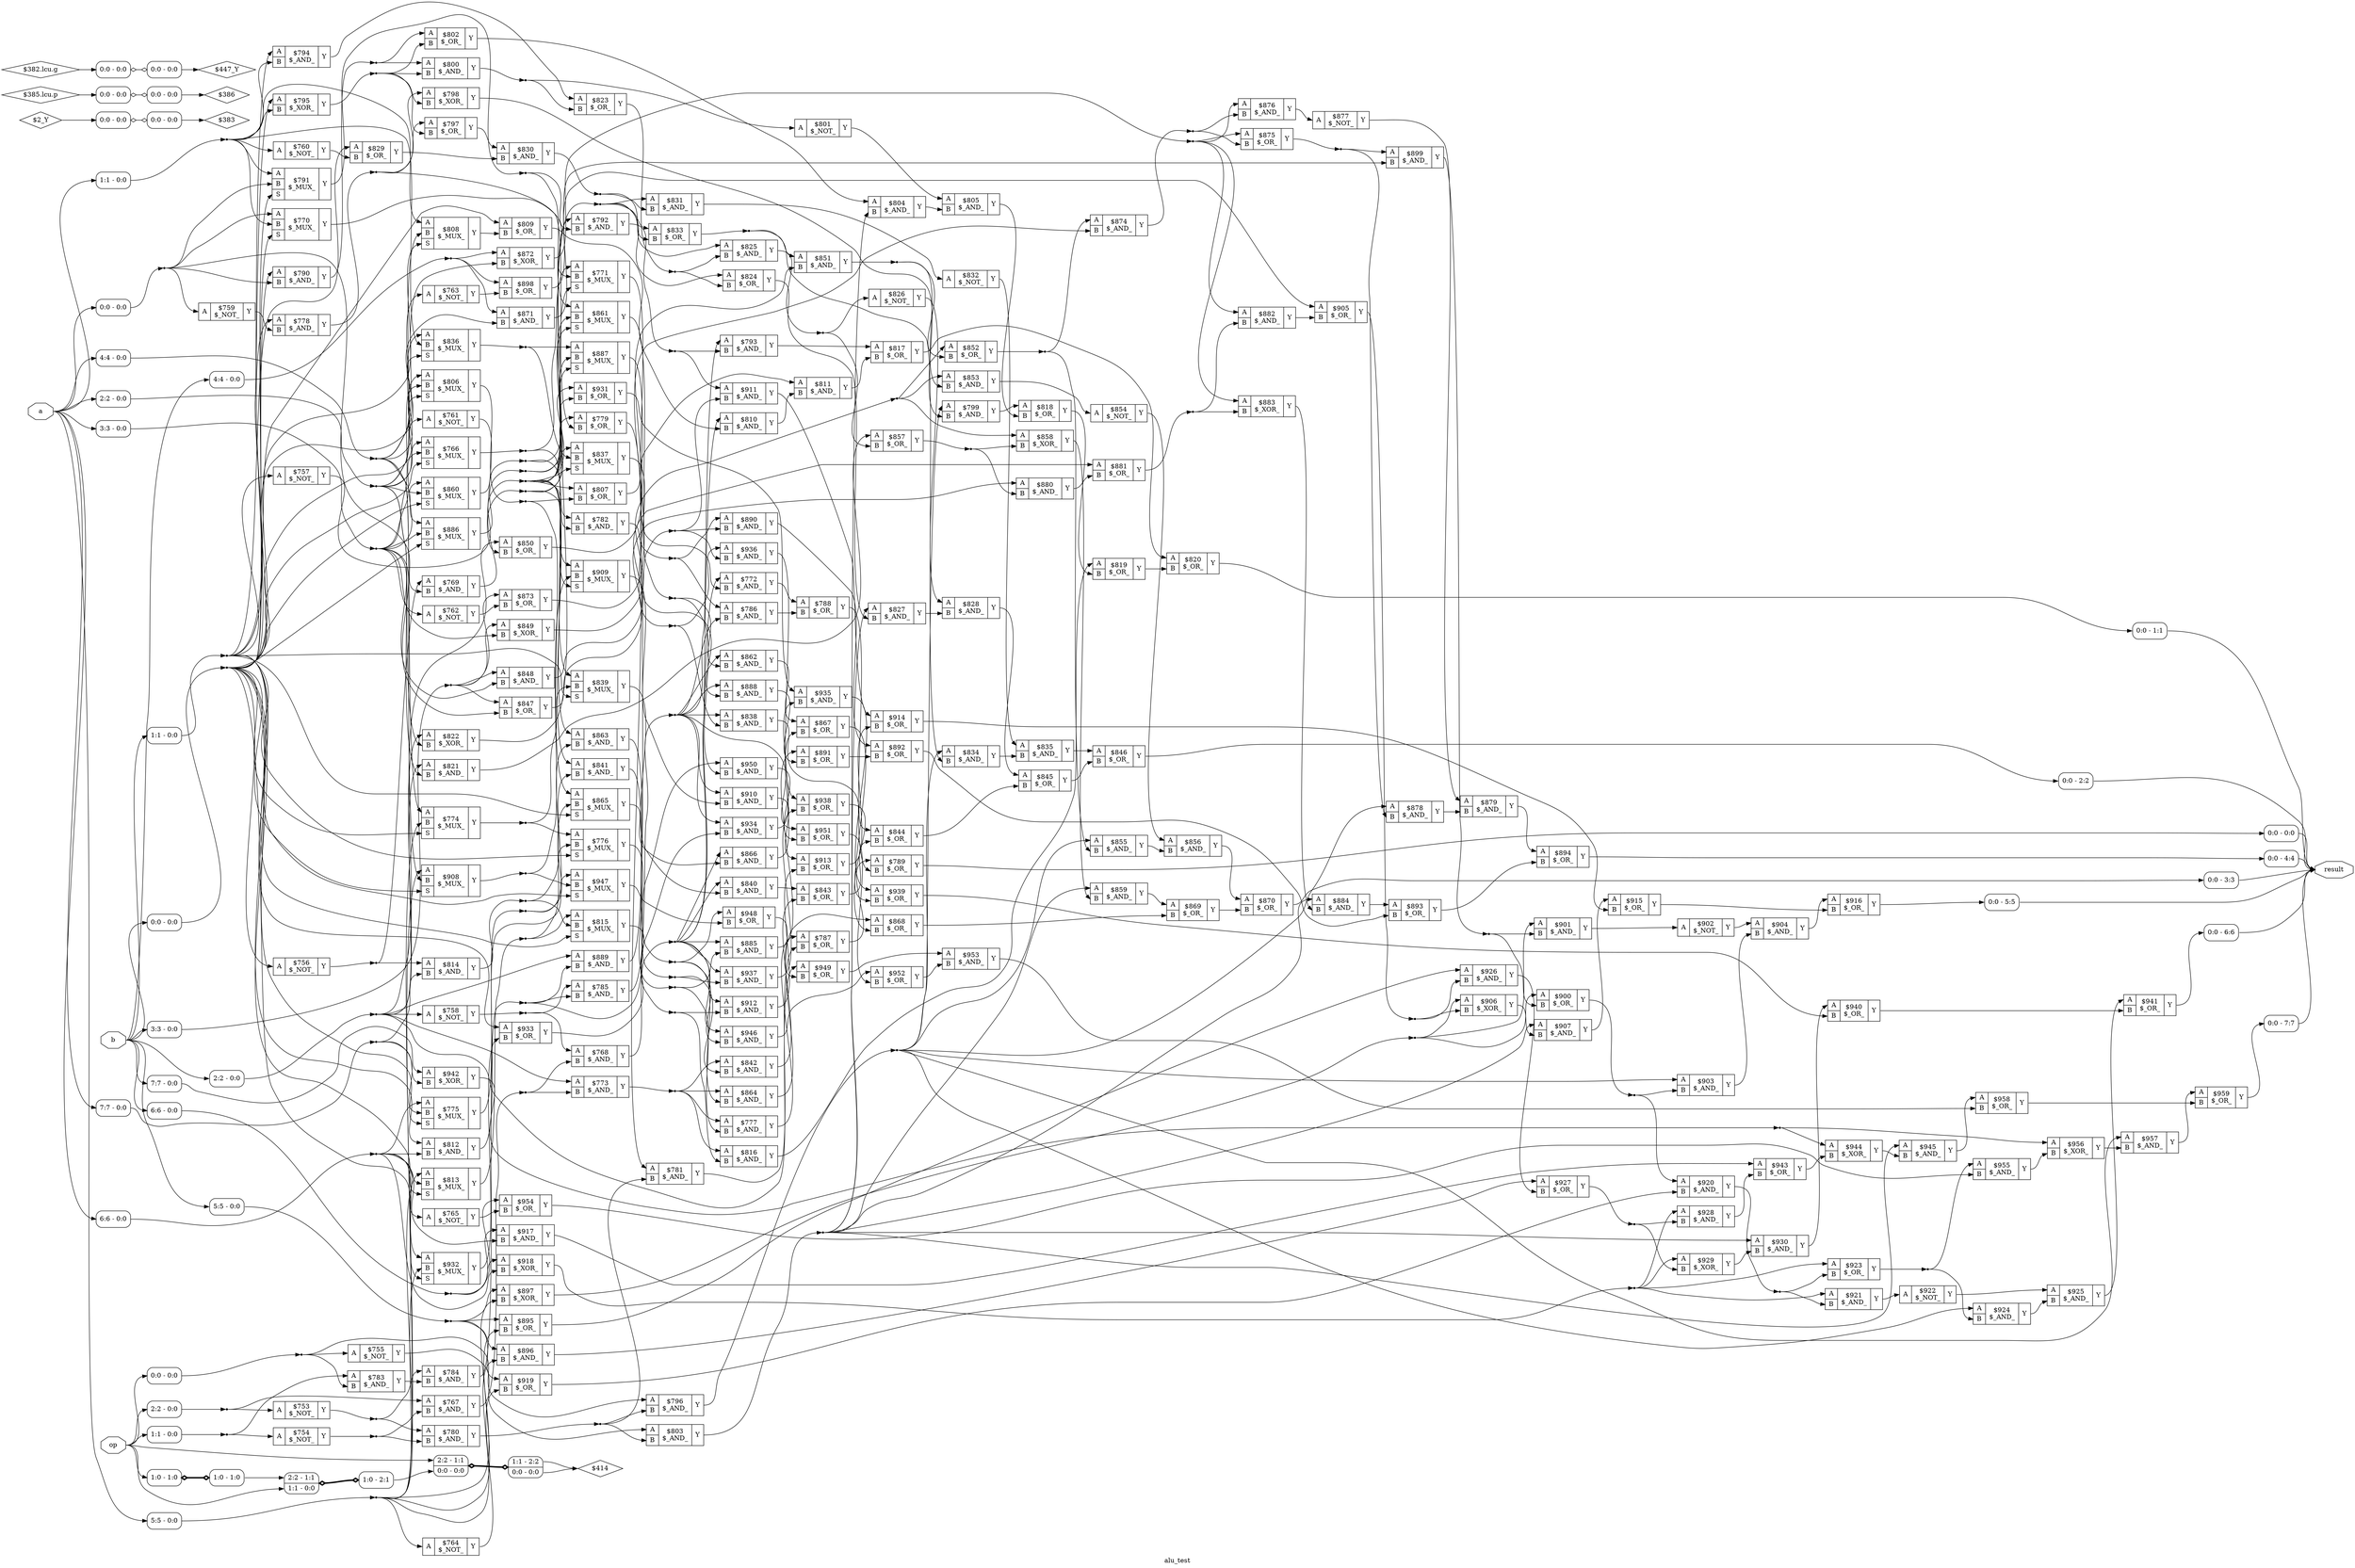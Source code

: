 digraph "alu_test" {
label="alu_test";
rankdir="LR";
remincross=true;
n304 [ shape=octagon, label="a", color="black", fontcolor="black" ];
n305 [ shape=octagon, label="b", color="black", fontcolor="black" ];
n306 [ shape=octagon, label="op", color="black", fontcolor="black" ];
n307 [ shape=octagon, label="result", color="black", fontcolor="black" ];
c310 [ shape=record, label="{{<p308> A}|$753\n$_NOT_|{<p309> Y}}" ];
c311 [ shape=record, label="{{<p308> A}|$754\n$_NOT_|{<p309> Y}}" ];
c312 [ shape=record, label="{{<p308> A}|$755\n$_NOT_|{<p309> Y}}" ];
c313 [ shape=record, label="{{<p308> A}|$756\n$_NOT_|{<p309> Y}}" ];
c314 [ shape=record, label="{{<p308> A}|$757\n$_NOT_|{<p309> Y}}" ];
c315 [ shape=record, label="{{<p308> A}|$758\n$_NOT_|{<p309> Y}}" ];
c316 [ shape=record, label="{{<p308> A}|$759\n$_NOT_|{<p309> Y}}" ];
c317 [ shape=record, label="{{<p308> A}|$760\n$_NOT_|{<p309> Y}}" ];
c318 [ shape=record, label="{{<p308> A}|$761\n$_NOT_|{<p309> Y}}" ];
c319 [ shape=record, label="{{<p308> A}|$762\n$_NOT_|{<p309> Y}}" ];
c320 [ shape=record, label="{{<p308> A}|$763\n$_NOT_|{<p309> Y}}" ];
c321 [ shape=record, label="{{<p308> A}|$764\n$_NOT_|{<p309> Y}}" ];
c322 [ shape=record, label="{{<p308> A}|$765\n$_NOT_|{<p309> Y}}" ];
c325 [ shape=record, label="{{<p308> A|<p323> B|<p324> S}|$766\n$_MUX_|{<p309> Y}}" ];
c326 [ shape=record, label="{{<p308> A|<p323> B}|$767\n$_AND_|{<p309> Y}}" ];
c327 [ shape=record, label="{{<p308> A|<p323> B}|$768\n$_AND_|{<p309> Y}}" ];
c328 [ shape=record, label="{{<p308> A|<p323> B}|$769\n$_AND_|{<p309> Y}}" ];
c329 [ shape=record, label="{{<p308> A|<p323> B|<p324> S}|$770\n$_MUX_|{<p309> Y}}" ];
c330 [ shape=record, label="{{<p308> A|<p323> B|<p324> S}|$771\n$_MUX_|{<p309> Y}}" ];
c331 [ shape=record, label="{{<p308> A|<p323> B}|$772\n$_AND_|{<p309> Y}}" ];
c332 [ shape=record, label="{{<p308> A|<p323> B}|$773\n$_AND_|{<p309> Y}}" ];
c333 [ shape=record, label="{{<p308> A|<p323> B|<p324> S}|$774\n$_MUX_|{<p309> Y}}" ];
c334 [ shape=record, label="{{<p308> A|<p323> B|<p324> S}|$775\n$_MUX_|{<p309> Y}}" ];
c335 [ shape=record, label="{{<p308> A|<p323> B|<p324> S}|$776\n$_MUX_|{<p309> Y}}" ];
c336 [ shape=record, label="{{<p308> A|<p323> B}|$777\n$_AND_|{<p309> Y}}" ];
c337 [ shape=record, label="{{<p308> A|<p323> B}|$778\n$_AND_|{<p309> Y}}" ];
c338 [ shape=record, label="{{<p308> A|<p323> B}|$779\n$_OR_|{<p309> Y}}" ];
c339 [ shape=record, label="{{<p308> A|<p323> B}|$780\n$_AND_|{<p309> Y}}" ];
c340 [ shape=record, label="{{<p308> A|<p323> B}|$781\n$_AND_|{<p309> Y}}" ];
c341 [ shape=record, label="{{<p308> A|<p323> B}|$782\n$_AND_|{<p309> Y}}" ];
c342 [ shape=record, label="{{<p308> A|<p323> B}|$783\n$_AND_|{<p309> Y}}" ];
c343 [ shape=record, label="{{<p308> A|<p323> B}|$784\n$_AND_|{<p309> Y}}" ];
c344 [ shape=record, label="{{<p308> A|<p323> B}|$785\n$_AND_|{<p309> Y}}" ];
c345 [ shape=record, label="{{<p308> A|<p323> B}|$786\n$_AND_|{<p309> Y}}" ];
c346 [ shape=record, label="{{<p308> A|<p323> B}|$787\n$_OR_|{<p309> Y}}" ];
c347 [ shape=record, label="{{<p308> A|<p323> B}|$788\n$_OR_|{<p309> Y}}" ];
c348 [ shape=record, label="{{<p308> A|<p323> B}|$789\n$_OR_|{<p309> Y}}" ];
c349 [ shape=record, label="{{<p308> A|<p323> B}|$790\n$_AND_|{<p309> Y}}" ];
c350 [ shape=record, label="{{<p308> A|<p323> B|<p324> S}|$791\n$_MUX_|{<p309> Y}}" ];
c351 [ shape=record, label="{{<p308> A|<p323> B}|$792\n$_AND_|{<p309> Y}}" ];
c352 [ shape=record, label="{{<p308> A|<p323> B}|$793\n$_AND_|{<p309> Y}}" ];
c353 [ shape=record, label="{{<p308> A|<p323> B}|$794\n$_AND_|{<p309> Y}}" ];
c354 [ shape=record, label="{{<p308> A|<p323> B}|$795\n$_XOR_|{<p309> Y}}" ];
c355 [ shape=record, label="{{<p308> A|<p323> B}|$796\n$_AND_|{<p309> Y}}" ];
c356 [ shape=record, label="{{<p308> A|<p323> B}|$797\n$_OR_|{<p309> Y}}" ];
c357 [ shape=record, label="{{<p308> A|<p323> B}|$798\n$_XOR_|{<p309> Y}}" ];
c358 [ shape=record, label="{{<p308> A|<p323> B}|$799\n$_AND_|{<p309> Y}}" ];
c359 [ shape=record, label="{{<p308> A|<p323> B}|$800\n$_AND_|{<p309> Y}}" ];
c360 [ shape=record, label="{{<p308> A}|$801\n$_NOT_|{<p309> Y}}" ];
c361 [ shape=record, label="{{<p308> A|<p323> B}|$802\n$_OR_|{<p309> Y}}" ];
c362 [ shape=record, label="{{<p308> A|<p323> B}|$803\n$_AND_|{<p309> Y}}" ];
c363 [ shape=record, label="{{<p308> A|<p323> B}|$804\n$_AND_|{<p309> Y}}" ];
c364 [ shape=record, label="{{<p308> A|<p323> B}|$805\n$_AND_|{<p309> Y}}" ];
c365 [ shape=record, label="{{<p308> A|<p323> B|<p324> S}|$806\n$_MUX_|{<p309> Y}}" ];
c366 [ shape=record, label="{{<p308> A|<p323> B}|$807\n$_OR_|{<p309> Y}}" ];
c367 [ shape=record, label="{{<p308> A|<p323> B|<p324> S}|$808\n$_MUX_|{<p309> Y}}" ];
c368 [ shape=record, label="{{<p308> A|<p323> B}|$809\n$_OR_|{<p309> Y}}" ];
c369 [ shape=record, label="{{<p308> A|<p323> B}|$810\n$_AND_|{<p309> Y}}" ];
c370 [ shape=record, label="{{<p308> A|<p323> B}|$811\n$_AND_|{<p309> Y}}" ];
c371 [ shape=record, label="{{<p308> A|<p323> B}|$812\n$_AND_|{<p309> Y}}" ];
c372 [ shape=record, label="{{<p308> A|<p323> B|<p324> S}|$813\n$_MUX_|{<p309> Y}}" ];
c373 [ shape=record, label="{{<p308> A|<p323> B}|$814\n$_AND_|{<p309> Y}}" ];
c374 [ shape=record, label="{{<p308> A|<p323> B|<p324> S}|$815\n$_MUX_|{<p309> Y}}" ];
c375 [ shape=record, label="{{<p308> A|<p323> B}|$816\n$_AND_|{<p309> Y}}" ];
c376 [ shape=record, label="{{<p308> A|<p323> B}|$817\n$_OR_|{<p309> Y}}" ];
c377 [ shape=record, label="{{<p308> A|<p323> B}|$818\n$_OR_|{<p309> Y}}" ];
c378 [ shape=record, label="{{<p308> A|<p323> B}|$819\n$_OR_|{<p309> Y}}" ];
c379 [ shape=record, label="{{<p308> A|<p323> B}|$820\n$_OR_|{<p309> Y}}" ];
c380 [ shape=record, label="{{<p308> A|<p323> B}|$821\n$_AND_|{<p309> Y}}" ];
c381 [ shape=record, label="{{<p308> A|<p323> B}|$822\n$_XOR_|{<p309> Y}}" ];
c382 [ shape=record, label="{{<p308> A|<p323> B}|$823\n$_OR_|{<p309> Y}}" ];
c383 [ shape=record, label="{{<p308> A|<p323> B}|$824\n$_OR_|{<p309> Y}}" ];
c384 [ shape=record, label="{{<p308> A|<p323> B}|$825\n$_AND_|{<p309> Y}}" ];
c385 [ shape=record, label="{{<p308> A}|$826\n$_NOT_|{<p309> Y}}" ];
c386 [ shape=record, label="{{<p308> A|<p323> B}|$827\n$_AND_|{<p309> Y}}" ];
c387 [ shape=record, label="{{<p308> A|<p323> B}|$828\n$_AND_|{<p309> Y}}" ];
c388 [ shape=record, label="{{<p308> A|<p323> B}|$829\n$_OR_|{<p309> Y}}" ];
c389 [ shape=record, label="{{<p308> A|<p323> B}|$830\n$_AND_|{<p309> Y}}" ];
c390 [ shape=record, label="{{<p308> A|<p323> B}|$831\n$_AND_|{<p309> Y}}" ];
c391 [ shape=record, label="{{<p308> A}|$832\n$_NOT_|{<p309> Y}}" ];
c392 [ shape=record, label="{{<p308> A|<p323> B}|$833\n$_OR_|{<p309> Y}}" ];
c393 [ shape=record, label="{{<p308> A|<p323> B}|$834\n$_AND_|{<p309> Y}}" ];
c394 [ shape=record, label="{{<p308> A|<p323> B}|$835\n$_AND_|{<p309> Y}}" ];
c395 [ shape=record, label="{{<p308> A|<p323> B|<p324> S}|$836\n$_MUX_|{<p309> Y}}" ];
c396 [ shape=record, label="{{<p308> A|<p323> B|<p324> S}|$837\n$_MUX_|{<p309> Y}}" ];
c397 [ shape=record, label="{{<p308> A|<p323> B}|$838\n$_AND_|{<p309> Y}}" ];
c398 [ shape=record, label="{{<p308> A|<p323> B|<p324> S}|$839\n$_MUX_|{<p309> Y}}" ];
c399 [ shape=record, label="{{<p308> A|<p323> B}|$840\n$_AND_|{<p309> Y}}" ];
c400 [ shape=record, label="{{<p308> A|<p323> B}|$841\n$_AND_|{<p309> Y}}" ];
c401 [ shape=record, label="{{<p308> A|<p323> B}|$842\n$_AND_|{<p309> Y}}" ];
c402 [ shape=record, label="{{<p308> A|<p323> B}|$843\n$_OR_|{<p309> Y}}" ];
c403 [ shape=record, label="{{<p308> A|<p323> B}|$844\n$_OR_|{<p309> Y}}" ];
c404 [ shape=record, label="{{<p308> A|<p323> B}|$845\n$_OR_|{<p309> Y}}" ];
c405 [ shape=record, label="{{<p308> A|<p323> B}|$846\n$_OR_|{<p309> Y}}" ];
c406 [ shape=record, label="{{<p308> A|<p323> B}|$847\n$_OR_|{<p309> Y}}" ];
c407 [ shape=record, label="{{<p308> A|<p323> B}|$848\n$_AND_|{<p309> Y}}" ];
c408 [ shape=record, label="{{<p308> A|<p323> B}|$849\n$_XOR_|{<p309> Y}}" ];
c409 [ shape=record, label="{{<p308> A|<p323> B}|$850\n$_OR_|{<p309> Y}}" ];
c410 [ shape=record, label="{{<p308> A|<p323> B}|$851\n$_AND_|{<p309> Y}}" ];
c411 [ shape=record, label="{{<p308> A|<p323> B}|$852\n$_OR_|{<p309> Y}}" ];
c412 [ shape=record, label="{{<p308> A|<p323> B}|$853\n$_AND_|{<p309> Y}}" ];
c413 [ shape=record, label="{{<p308> A}|$854\n$_NOT_|{<p309> Y}}" ];
c414 [ shape=record, label="{{<p308> A|<p323> B}|$855\n$_AND_|{<p309> Y}}" ];
c415 [ shape=record, label="{{<p308> A|<p323> B}|$856\n$_AND_|{<p309> Y}}" ];
c416 [ shape=record, label="{{<p308> A|<p323> B}|$857\n$_OR_|{<p309> Y}}" ];
c417 [ shape=record, label="{{<p308> A|<p323> B}|$858\n$_XOR_|{<p309> Y}}" ];
c418 [ shape=record, label="{{<p308> A|<p323> B}|$859\n$_AND_|{<p309> Y}}" ];
c419 [ shape=record, label="{{<p308> A|<p323> B|<p324> S}|$860\n$_MUX_|{<p309> Y}}" ];
c420 [ shape=record, label="{{<p308> A|<p323> B|<p324> S}|$861\n$_MUX_|{<p309> Y}}" ];
c421 [ shape=record, label="{{<p308> A|<p323> B}|$862\n$_AND_|{<p309> Y}}" ];
c422 [ shape=record, label="{{<p308> A|<p323> B}|$863\n$_AND_|{<p309> Y}}" ];
c423 [ shape=record, label="{{<p308> A|<p323> B}|$864\n$_AND_|{<p309> Y}}" ];
c424 [ shape=record, label="{{<p308> A|<p323> B|<p324> S}|$865\n$_MUX_|{<p309> Y}}" ];
c425 [ shape=record, label="{{<p308> A|<p323> B}|$866\n$_AND_|{<p309> Y}}" ];
c426 [ shape=record, label="{{<p308> A|<p323> B}|$867\n$_OR_|{<p309> Y}}" ];
c427 [ shape=record, label="{{<p308> A|<p323> B}|$868\n$_OR_|{<p309> Y}}" ];
c428 [ shape=record, label="{{<p308> A|<p323> B}|$869\n$_OR_|{<p309> Y}}" ];
c429 [ shape=record, label="{{<p308> A|<p323> B}|$870\n$_OR_|{<p309> Y}}" ];
c430 [ shape=record, label="{{<p308> A|<p323> B}|$871\n$_AND_|{<p309> Y}}" ];
c431 [ shape=record, label="{{<p308> A|<p323> B}|$872\n$_XOR_|{<p309> Y}}" ];
c432 [ shape=record, label="{{<p308> A|<p323> B}|$873\n$_OR_|{<p309> Y}}" ];
c433 [ shape=record, label="{{<p308> A|<p323> B}|$874\n$_AND_|{<p309> Y}}" ];
c434 [ shape=record, label="{{<p308> A|<p323> B}|$875\n$_OR_|{<p309> Y}}" ];
c435 [ shape=record, label="{{<p308> A|<p323> B}|$876\n$_AND_|{<p309> Y}}" ];
c436 [ shape=record, label="{{<p308> A}|$877\n$_NOT_|{<p309> Y}}" ];
c437 [ shape=record, label="{{<p308> A|<p323> B}|$878\n$_AND_|{<p309> Y}}" ];
c438 [ shape=record, label="{{<p308> A|<p323> B}|$879\n$_AND_|{<p309> Y}}" ];
c439 [ shape=record, label="{{<p308> A|<p323> B}|$880\n$_AND_|{<p309> Y}}" ];
c440 [ shape=record, label="{{<p308> A|<p323> B}|$881\n$_OR_|{<p309> Y}}" ];
c441 [ shape=record, label="{{<p308> A|<p323> B}|$882\n$_AND_|{<p309> Y}}" ];
c442 [ shape=record, label="{{<p308> A|<p323> B}|$883\n$_XOR_|{<p309> Y}}" ];
c443 [ shape=record, label="{{<p308> A|<p323> B}|$884\n$_AND_|{<p309> Y}}" ];
c444 [ shape=record, label="{{<p308> A|<p323> B}|$885\n$_AND_|{<p309> Y}}" ];
c445 [ shape=record, label="{{<p308> A|<p323> B|<p324> S}|$886\n$_MUX_|{<p309> Y}}" ];
c446 [ shape=record, label="{{<p308> A|<p323> B|<p324> S}|$887\n$_MUX_|{<p309> Y}}" ];
c447 [ shape=record, label="{{<p308> A|<p323> B}|$888\n$_AND_|{<p309> Y}}" ];
c448 [ shape=record, label="{{<p308> A|<p323> B}|$889\n$_AND_|{<p309> Y}}" ];
c449 [ shape=record, label="{{<p308> A|<p323> B}|$890\n$_AND_|{<p309> Y}}" ];
c450 [ shape=record, label="{{<p308> A|<p323> B}|$891\n$_OR_|{<p309> Y}}" ];
c451 [ shape=record, label="{{<p308> A|<p323> B}|$892\n$_OR_|{<p309> Y}}" ];
c452 [ shape=record, label="{{<p308> A|<p323> B}|$893\n$_OR_|{<p309> Y}}" ];
c453 [ shape=record, label="{{<p308> A|<p323> B}|$894\n$_OR_|{<p309> Y}}" ];
c454 [ shape=record, label="{{<p308> A|<p323> B}|$895\n$_OR_|{<p309> Y}}" ];
c455 [ shape=record, label="{{<p308> A|<p323> B}|$896\n$_AND_|{<p309> Y}}" ];
c456 [ shape=record, label="{{<p308> A|<p323> B}|$897\n$_XOR_|{<p309> Y}}" ];
c457 [ shape=record, label="{{<p308> A|<p323> B}|$898\n$_OR_|{<p309> Y}}" ];
c458 [ shape=record, label="{{<p308> A|<p323> B}|$899\n$_AND_|{<p309> Y}}" ];
c459 [ shape=record, label="{{<p308> A|<p323> B}|$900\n$_OR_|{<p309> Y}}" ];
c460 [ shape=record, label="{{<p308> A|<p323> B}|$901\n$_AND_|{<p309> Y}}" ];
c461 [ shape=record, label="{{<p308> A}|$902\n$_NOT_|{<p309> Y}}" ];
c462 [ shape=record, label="{{<p308> A|<p323> B}|$903\n$_AND_|{<p309> Y}}" ];
c463 [ shape=record, label="{{<p308> A|<p323> B}|$904\n$_AND_|{<p309> Y}}" ];
c464 [ shape=record, label="{{<p308> A|<p323> B}|$905\n$_OR_|{<p309> Y}}" ];
c465 [ shape=record, label="{{<p308> A|<p323> B}|$906\n$_XOR_|{<p309> Y}}" ];
c466 [ shape=record, label="{{<p308> A|<p323> B}|$907\n$_AND_|{<p309> Y}}" ];
c467 [ shape=record, label="{{<p308> A|<p323> B|<p324> S}|$908\n$_MUX_|{<p309> Y}}" ];
c468 [ shape=record, label="{{<p308> A|<p323> B|<p324> S}|$909\n$_MUX_|{<p309> Y}}" ];
c469 [ shape=record, label="{{<p308> A|<p323> B}|$910\n$_AND_|{<p309> Y}}" ];
c470 [ shape=record, label="{{<p308> A|<p323> B}|$911\n$_AND_|{<p309> Y}}" ];
c471 [ shape=record, label="{{<p308> A|<p323> B}|$912\n$_AND_|{<p309> Y}}" ];
c472 [ shape=record, label="{{<p308> A|<p323> B}|$913\n$_OR_|{<p309> Y}}" ];
c473 [ shape=record, label="{{<p308> A|<p323> B}|$914\n$_OR_|{<p309> Y}}" ];
c474 [ shape=record, label="{{<p308> A|<p323> B}|$915\n$_OR_|{<p309> Y}}" ];
c475 [ shape=record, label="{{<p308> A|<p323> B}|$916\n$_OR_|{<p309> Y}}" ];
c476 [ shape=record, label="{{<p308> A|<p323> B}|$917\n$_AND_|{<p309> Y}}" ];
c477 [ shape=record, label="{{<p308> A|<p323> B}|$918\n$_XOR_|{<p309> Y}}" ];
c478 [ shape=record, label="{{<p308> A|<p323> B}|$919\n$_OR_|{<p309> Y}}" ];
c479 [ shape=record, label="{{<p308> A|<p323> B}|$920\n$_AND_|{<p309> Y}}" ];
c480 [ shape=record, label="{{<p308> A|<p323> B}|$921\n$_AND_|{<p309> Y}}" ];
c481 [ shape=record, label="{{<p308> A}|$922\n$_NOT_|{<p309> Y}}" ];
c482 [ shape=record, label="{{<p308> A|<p323> B}|$923\n$_OR_|{<p309> Y}}" ];
c483 [ shape=record, label="{{<p308> A|<p323> B}|$924\n$_AND_|{<p309> Y}}" ];
c484 [ shape=record, label="{{<p308> A|<p323> B}|$925\n$_AND_|{<p309> Y}}" ];
c485 [ shape=record, label="{{<p308> A|<p323> B}|$926\n$_AND_|{<p309> Y}}" ];
c486 [ shape=record, label="{{<p308> A|<p323> B}|$927\n$_OR_|{<p309> Y}}" ];
c487 [ shape=record, label="{{<p308> A|<p323> B}|$928\n$_AND_|{<p309> Y}}" ];
c488 [ shape=record, label="{{<p308> A|<p323> B}|$929\n$_XOR_|{<p309> Y}}" ];
c489 [ shape=record, label="{{<p308> A|<p323> B}|$930\n$_AND_|{<p309> Y}}" ];
c490 [ shape=record, label="{{<p308> A|<p323> B}|$931\n$_OR_|{<p309> Y}}" ];
c491 [ shape=record, label="{{<p308> A|<p323> B|<p324> S}|$932\n$_MUX_|{<p309> Y}}" ];
c492 [ shape=record, label="{{<p308> A|<p323> B}|$933\n$_OR_|{<p309> Y}}" ];
c493 [ shape=record, label="{{<p308> A|<p323> B}|$934\n$_AND_|{<p309> Y}}" ];
c494 [ shape=record, label="{{<p308> A|<p323> B}|$935\n$_AND_|{<p309> Y}}" ];
c495 [ shape=record, label="{{<p308> A|<p323> B}|$936\n$_AND_|{<p309> Y}}" ];
c496 [ shape=record, label="{{<p308> A|<p323> B}|$937\n$_AND_|{<p309> Y}}" ];
c497 [ shape=record, label="{{<p308> A|<p323> B}|$938\n$_OR_|{<p309> Y}}" ];
c498 [ shape=record, label="{{<p308> A|<p323> B}|$939\n$_OR_|{<p309> Y}}" ];
c499 [ shape=record, label="{{<p308> A|<p323> B}|$940\n$_OR_|{<p309> Y}}" ];
c500 [ shape=record, label="{{<p308> A|<p323> B}|$941\n$_OR_|{<p309> Y}}" ];
c501 [ shape=record, label="{{<p308> A|<p323> B}|$942\n$_XOR_|{<p309> Y}}" ];
c502 [ shape=record, label="{{<p308> A|<p323> B}|$943\n$_OR_|{<p309> Y}}" ];
c503 [ shape=record, label="{{<p308> A|<p323> B}|$944\n$_XOR_|{<p309> Y}}" ];
c504 [ shape=record, label="{{<p308> A|<p323> B}|$945\n$_AND_|{<p309> Y}}" ];
c505 [ shape=record, label="{{<p308> A|<p323> B}|$946\n$_AND_|{<p309> Y}}" ];
c506 [ shape=record, label="{{<p308> A|<p323> B|<p324> S}|$947\n$_MUX_|{<p309> Y}}" ];
c507 [ shape=record, label="{{<p308> A|<p323> B}|$948\n$_OR_|{<p309> Y}}" ];
c508 [ shape=record, label="{{<p308> A|<p323> B}|$949\n$_OR_|{<p309> Y}}" ];
c509 [ shape=record, label="{{<p308> A|<p323> B}|$950\n$_AND_|{<p309> Y}}" ];
c510 [ shape=record, label="{{<p308> A|<p323> B}|$951\n$_OR_|{<p309> Y}}" ];
c511 [ shape=record, label="{{<p308> A|<p323> B}|$952\n$_OR_|{<p309> Y}}" ];
c512 [ shape=record, label="{{<p308> A|<p323> B}|$953\n$_AND_|{<p309> Y}}" ];
c513 [ shape=record, label="{{<p308> A|<p323> B}|$954\n$_OR_|{<p309> Y}}" ];
c514 [ shape=record, label="{{<p308> A|<p323> B}|$955\n$_AND_|{<p309> Y}}" ];
c515 [ shape=record, label="{{<p308> A|<p323> B}|$956\n$_XOR_|{<p309> Y}}" ];
c516 [ shape=record, label="{{<p308> A|<p323> B}|$957\n$_AND_|{<p309> Y}}" ];
c517 [ shape=record, label="{{<p308> A|<p323> B}|$958\n$_OR_|{<p309> Y}}" ];
c518 [ shape=record, label="{{<p308> A|<p323> B}|$959\n$_OR_|{<p309> Y}}" ];
x0 [ shape=record, style=rounded, label="<s0> 1:0 - 1:0 " ];
x1 [ shape=record, style=rounded, label="<s0> 1:0 - 1:0 " ];
x0:e -> x1:w [arrowhead=odiamond, arrowtail=odiamond, dir=both, color="black", style="setlinewidth(3)", label=""];
x2 [ shape=record, style=rounded, label="<s1> 2:2 - 1:1 |<s0> 1:1 - 0:0 " ];
x3 [ shape=record, style=rounded, label="<s0> 1:0 - 2:1 " ];
x2:e -> x3:w [arrowhead=odiamond, arrowtail=odiamond, dir=both, color="black", style="setlinewidth(3)", label=""];
x4 [ shape=record, style=rounded, label="<s1> 2:2 - 1:1 |<s0> 0:0 - 0:0 " ];
x5 [ shape=record, style=rounded, label="<s1> 1:1 - 2:2 |<s0> 0:0 - 0:0 " ];
x4:e -> x5:w [arrowhead=odiamond, arrowtail=odiamond, dir=both, color="black", style="setlinewidth(3)", label=""];
x6 [ shape=record, style=rounded, label="<s0> 0:0 - 0:0 " ];
x7 [ shape=record, style=rounded, label="<s0> 0:0 - 0:0 " ];
x6:e -> x7:w [arrowhead=odiamond, arrowtail=odiamond, dir=both, color="black", label=""];
x8 [ shape=record, style=rounded, label="<s0> 0:0 - 0:0 " ];
x9 [ shape=record, style=rounded, label="<s0> 0:0 - 0:0 " ];
x8:e -> x9:w [arrowhead=odiamond, arrowtail=odiamond, dir=both, color="black", label=""];
x10 [ shape=record, style=rounded, label="<s0> 0:0 - 0:0 " ];
x11 [ shape=record, style=rounded, label="<s0> 0:0 - 0:0 " ];
x10:e -> x11:w [arrowhead=odiamond, arrowtail=odiamond, dir=both, color="black", label=""];
x12 [ shape=record, style=rounded, label="<s0> 2:2 - 0:0 " ];
x13 [ shape=record, style=rounded, label="<s0> 1:1 - 0:0 " ];
x14 [ shape=record, style=rounded, label="<s0> 0:0 - 0:0 " ];
x15 [ shape=record, style=rounded, label="<s0> 0:0 - 0:0 " ];
x16 [ shape=record, style=rounded, label="<s0> 0:0 - 1:1 " ];
x17 [ shape=record, style=rounded, label="<s0> 0:0 - 2:2 " ];
x18 [ shape=record, style=rounded, label="<s0> 0:0 - 3:3 " ];
x19 [ shape=record, style=rounded, label="<s0> 0:0 - 4:4 " ];
x20 [ shape=record, style=rounded, label="<s0> 0:0 - 5:5 " ];
x21 [ shape=record, style=rounded, label="<s0> 0:0 - 6:6 " ];
x22 [ shape=record, style=rounded, label="<s0> 0:0 - 7:7 " ];
x23 [ shape=record, style=rounded, label="<s0> 0:0 - 0:0 " ];
x24 [ shape=record, style=rounded, label="<s0> 1:1 - 0:0 " ];
x25 [ shape=record, style=rounded, label="<s0> 2:2 - 0:0 " ];
x26 [ shape=record, style=rounded, label="<s0> 3:3 - 0:0 " ];
x27 [ shape=record, style=rounded, label="<s0> 4:4 - 0:0 " ];
x28 [ shape=record, style=rounded, label="<s0> 5:5 - 0:0 " ];
x29 [ shape=record, style=rounded, label="<s0> 6:6 - 0:0 " ];
x30 [ shape=record, style=rounded, label="<s0> 7:7 - 0:0 " ];
x31 [ shape=record, style=rounded, label="<s0> 0:0 - 0:0 " ];
x32 [ shape=record, style=rounded, label="<s0> 1:1 - 0:0 " ];
x33 [ shape=record, style=rounded, label="<s0> 2:2 - 0:0 " ];
x34 [ shape=record, style=rounded, label="<s0> 3:3 - 0:0 " ];
x35 [ shape=record, style=rounded, label="<s0> 4:4 - 0:0 " ];
x36 [ shape=record, style=rounded, label="<s0> 5:5 - 0:0 " ];
x37 [ shape=record, style=rounded, label="<s0> 6:6 - 0:0 " ];
x38 [ shape=record, style=rounded, label="<s0> 7:7 - 0:0 " ];
n1 [ shape=point ];
x12:e -> n1:w [color="black", label=""];
n1:e -> c310:p308:w [color="black", label=""];
n1:e -> c326:p308:w [color="black", label=""];
n10 [ shape=point ];
x29:e -> n10:w [color="black", label=""];
n10:e -> c476:p308:w [color="black", label=""];
n10:e -> c477:p308:w [color="black", label=""];
n10:e -> c513:p308:w [color="black", label=""];
c386:p309:e -> c387:p323:w [color="black", label=""];
c387:p309:e -> c404:p308:w [color="black", label=""];
c388:p309:e -> c389:p323:w [color="black", label=""];
n103 [ shape=point ];
c389:p309:e -> n103:w [color="black", label=""];
n103:e -> c390:p323:w [color="black", label=""];
n103:e -> c392:p323:w [color="black", label=""];
c390:p309:e -> c391:p308:w [color="black", label=""];
c391:p309:e -> c394:p308:w [color="black", label=""];
n106 [ shape=point ];
c392:p309:e -> n106:w [color="black", label=""];
n106:e -> c393:p323:w [color="black", label=""];
n106:e -> c410:p308:w [color="black", label=""];
c393:p309:e -> c394:p323:w [color="black", label=""];
c394:p309:e -> c405:p308:w [color="black", label=""];
n109 [ shape=point ];
c395:p309:e -> n109:w [color="black", label=""];
n109:e -> c396:p323:w [color="black", label=""];
n109:e -> c446:p308:w [color="black", label=""];
x30:e -> c501:p308:w [color="black", label=""];
n110 [ shape=point ];
c396:p309:e -> n110:w [color="black", label=""];
n110:e -> c397:p323:w [color="black", label=""];
n110:e -> c495:p308:w [color="black", label=""];
c397:p309:e -> c403:p308:w [color="black", label=""];
c398:p309:e -> c399:p323:w [color="black", label=""];
c399:p309:e -> c402:p308:w [color="black", label=""];
n114 [ shape=point ];
c400:p309:e -> n114:w [color="black", label=""];
n114:e -> c401:p323:w [color="black", label=""];
n114:e -> c496:p323:w [color="black", label=""];
c401:p309:e -> c402:p323:w [color="black", label=""];
c402:p309:e -> c403:p323:w [color="black", label=""];
c403:p309:e -> c404:p323:w [color="black", label=""];
c404:p309:e -> c405:p323:w [color="black", label=""];
c406:p309:e -> c439:p308:w [color="black", label=""];
n12 [ shape=point ];
x31:e -> n12:w [color="black", label=""];
n12:e -> c316:p308:w [color="black", label=""];
n12:e -> c328:p323:w [color="black", label=""];
n12:e -> c329:p308:w [color="black", label=""];
n12:e -> c349:p323:w [color="black", label=""];
n12:e -> c350:p323:w [color="black", label=""];
c407:p309:e -> c440:p308:w [color="black", label=""];
n121 [ shape=point ];
c408:p309:e -> n121:w [color="black", label=""];
n121:e -> c411:p308:w [color="black", label=""];
n121:e -> c412:p308:w [color="black", label=""];
n121:e -> c417:p308:w [color="black", label=""];
c409:p309:e -> c410:p323:w [color="black", label=""];
n123 [ shape=point ];
c410:p309:e -> n123:w [color="black", label=""];
n123:e -> c411:p323:w [color="black", label=""];
n123:e -> c412:p323:w [color="black", label=""];
n124 [ shape=point ];
c411:p309:e -> n124:w [color="black", label=""];
n124:e -> c414:p323:w [color="black", label=""];
n124:e -> c433:p308:w [color="black", label=""];
c412:p309:e -> c413:p308:w [color="black", label=""];
c413:p309:e -> c415:p308:w [color="black", label=""];
c414:p309:e -> c415:p323:w [color="black", label=""];
c415:p309:e -> c429:p308:w [color="black", label=""];
n129 [ shape=point ];
c416:p309:e -> n129:w [color="black", label=""];
n129:e -> c417:p323:w [color="black", label=""];
n129:e -> c439:p323:w [color="black", label=""];
n13 [ shape=point ];
x32:e -> n13:w [color="black", label=""];
n13:e -> c317:p308:w [color="black", label=""];
n13:e -> c329:p323:w [color="black", label=""];
n13:e -> c350:p308:w [color="black", label=""];
n13:e -> c353:p323:w [color="black", label=""];
n13:e -> c354:p323:w [color="black", label=""];
n13:e -> c367:p308:w [color="black", label=""];
n13:e -> c395:p323:w [color="black", label=""];
c417:p309:e -> c418:p323:w [color="black", label=""];
c418:p309:e -> c428:p308:w [color="black", label=""];
n132 [ shape=point ];
c419:p309:e -> n132:w [color="black", label=""];
n132:e -> c420:p323:w [color="black", label=""];
n132:e -> c468:p308:w [color="black", label=""];
n133 [ shape=point ];
c420:p309:e -> n133:w [color="black", label=""];
n133:e -> c421:p323:w [color="black", label=""];
n133:e -> c509:p323:w [color="black", label=""];
c421:p309:e -> c426:p308:w [color="black", label=""];
n135 [ shape=point ];
c422:p309:e -> n135:w [color="black", label=""];
n135:e -> c423:p323:w [color="black", label=""];
n135:e -> c505:p323:w [color="black", label=""];
n135:e -> c507:p308:w [color="black", label=""];
c423:p309:e -> c427:p308:w [color="black", label=""];
c424:p309:e -> c425:p323:w [color="black", label=""];
c425:p309:e -> c426:p323:w [color="black", label=""];
c426:p309:e -> c427:p323:w [color="black", label=""];
n14 [ shape=point ];
x33:e -> n14:w [color="black", label=""];
n14:e -> c318:p308:w [color="black", label=""];
n14:e -> c325:p308:w [color="black", label=""];
n14:e -> c367:p323:w [color="black", label=""];
n14:e -> c380:p323:w [color="black", label=""];
n14:e -> c381:p323:w [color="black", label=""];
n14:e -> c395:p308:w [color="black", label=""];
n14:e -> c419:p323:w [color="black", label=""];
c427:p309:e -> c428:p323:w [color="black", label=""];
c428:p309:e -> c429:p323:w [color="black", label=""];
c430:p309:e -> c464:p308:w [color="black", label=""];
n143 [ shape=point ];
c431:p309:e -> n143:w [color="black", label=""];
n143:e -> c434:p308:w [color="black", label=""];
n143:e -> c435:p308:w [color="black", label=""];
n143:e -> c441:p308:w [color="black", label=""];
n143:e -> c442:p308:w [color="black", label=""];
c432:p309:e -> c433:p323:w [color="black", label=""];
n145 [ shape=point ];
c433:p309:e -> n145:w [color="black", label=""];
n145:e -> c434:p323:w [color="black", label=""];
n145:e -> c435:p323:w [color="black", label=""];
n146 [ shape=point ];
c434:p309:e -> n146:w [color="black", label=""];
n146:e -> c437:p323:w [color="black", label=""];
n146:e -> c458:p308:w [color="black", label=""];
c435:p309:e -> c436:p308:w [color="black", label=""];
c436:p309:e -> c438:p308:w [color="black", label=""];
c437:p309:e -> c438:p323:w [color="black", label=""];
n15 [ shape=point ];
x34:e -> n15:w [color="black", label=""];
n15:e -> c319:p308:w [color="black", label=""];
n15:e -> c325:p323:w [color="black", label=""];
n15:e -> c365:p308:w [color="black", label=""];
n15:e -> c406:p323:w [color="black", label=""];
n15:e -> c407:p323:w [color="black", label=""];
n15:e -> c408:p323:w [color="black", label=""];
n15:e -> c419:p308:w [color="black", label=""];
n15:e -> c445:p323:w [color="black", label=""];
c438:p309:e -> c453:p308:w [color="black", label=""];
c439:p309:e -> c440:p323:w [color="black", label=""];
n152 [ shape=point ];
c440:p309:e -> n152:w [color="black", label=""];
n152:e -> c441:p323:w [color="black", label=""];
n152:e -> c442:p323:w [color="black", label=""];
c441:p309:e -> c464:p323:w [color="black", label=""];
c442:p309:e -> c443:p323:w [color="black", label=""];
c443:p309:e -> c452:p308:w [color="black", label=""];
c444:p309:e -> c450:p308:w [color="black", label=""];
n157 [ shape=point ];
c445:p309:e -> n157:w [color="black", label=""];
n157:e -> c446:p323:w [color="black", label=""];
n157:e -> c490:p323:w [color="black", label=""];
c446:p309:e -> c447:p323:w [color="black", label=""];
c447:p309:e -> c450:p323:w [color="black", label=""];
n16 [ shape=point ];
x35:e -> n16:w [color="black", label=""];
n16:e -> c320:p308:w [color="black", label=""];
n16:e -> c333:p308:w [color="black", label=""];
n16:e -> c365:p323:w [color="black", label=""];
n16:e -> c430:p323:w [color="black", label=""];
n16:e -> c431:p323:w [color="black", label=""];
n16:e -> c445:p308:w [color="black", label=""];
n16:e -> c467:p323:w [color="black", label=""];
n160 [ shape=point ];
c448:p309:e -> n160:w [color="black", label=""];
n160:e -> c449:p323:w [color="black", label=""];
n160:e -> c470:p323:w [color="black", label=""];
n160:e -> c495:p323:w [color="black", label=""];
c449:p309:e -> c451:p308:w [color="black", label=""];
c450:p309:e -> c451:p323:w [color="black", label=""];
c451:p309:e -> c452:p323:w [color="black", label=""];
c452:p309:e -> c453:p323:w [color="black", label=""];
c454:p309:e -> c485:p308:w [color="black", label=""];
c455:p309:e -> c486:p308:w [color="black", label=""];
n167 [ shape=point ];
c456:p309:e -> n167:w [color="black", label=""];
n167:e -> c459:p308:w [color="black", label=""];
n167:e -> c460:p308:w [color="black", label=""];
n167:e -> c465:p308:w [color="black", label=""];
c457:p309:e -> c458:p323:w [color="black", label=""];
n169 [ shape=point ];
c458:p309:e -> n169:w [color="black", label=""];
n169:e -> c459:p323:w [color="black", label=""];
n169:e -> c460:p323:w [color="black", label=""];
n17 [ shape=point ];
x36:e -> n17:w [color="black", label=""];
n17:e -> c321:p308:w [color="black", label=""];
n17:e -> c333:p323:w [color="black", label=""];
n17:e -> c372:p308:w [color="black", label=""];
n17:e -> c454:p323:w [color="black", label=""];
n17:e -> c455:p323:w [color="black", label=""];
n17:e -> c456:p323:w [color="black", label=""];
n17:e -> c467:p308:w [color="black", label=""];
n17:e -> c491:p323:w [color="black", label=""];
n170 [ shape=point ];
c459:p309:e -> n170:w [color="black", label=""];
n170:e -> c462:p323:w [color="black", label=""];
n170:e -> c479:p308:w [color="black", label=""];
c460:p309:e -> c461:p308:w [color="black", label=""];
c461:p309:e -> c463:p308:w [color="black", label=""];
c462:p309:e -> c463:p323:w [color="black", label=""];
c463:p309:e -> c475:p308:w [color="black", label=""];
n175 [ shape=point ];
c464:p309:e -> n175:w [color="black", label=""];
n175:e -> c465:p323:w [color="black", label=""];
n175:e -> c485:p323:w [color="black", label=""];
c465:p309:e -> c466:p323:w [color="black", label=""];
c466:p309:e -> c474:p308:w [color="black", label=""];
n178 [ shape=point ];
c467:p309:e -> n178:w [color="black", label=""];
n178:e -> c468:p323:w [color="black", label=""];
n178:e -> c506:p323:w [color="black", label=""];
c468:p309:e -> c469:p323:w [color="black", label=""];
n18 [ shape=point ];
x37:e -> n18:w [color="black", label=""];
n18:e -> c322:p308:w [color="black", label=""];
n18:e -> c334:p308:w [color="black", label=""];
n18:e -> c371:p323:w [color="black", label=""];
n18:e -> c372:p323:w [color="black", label=""];
n18:e -> c476:p323:w [color="black", label=""];
n18:e -> c477:p323:w [color="black", label=""];
n18:e -> c491:p308:w [color="black", label=""];
c469:p309:e -> c472:p308:w [color="black", label=""];
c470:p309:e -> c473:p308:w [color="black", label=""];
c471:p309:e -> c472:p323:w [color="black", label=""];
c472:p309:e -> c473:p323:w [color="black", label=""];
c473:p309:e -> c474:p323:w [color="black", label=""];
c474:p309:e -> c475:p323:w [color="black", label=""];
c476:p309:e -> c502:p308:w [color="black", label=""];
n187 [ shape=point ];
c477:p309:e -> n187:w [color="black", label=""];
n187:e -> c480:p308:w [color="black", label=""];
n187:e -> c482:p308:w [color="black", label=""];
n187:e -> c487:p308:w [color="black", label=""];
n187:e -> c488:p308:w [color="black", label=""];
c478:p309:e -> c479:p323:w [color="black", label=""];
n189 [ shape=point ];
c479:p309:e -> n189:w [color="black", label=""];
n189:e -> c480:p323:w [color="black", label=""];
n189:e -> c482:p323:w [color="black", label=""];
n19 [ shape=point ];
x38:e -> n19:w [color="black", label=""];
n19:e -> c334:p323:w [color="black", label=""];
n19:e -> c373:p323:w [color="black", label=""];
n19:e -> c501:p323:w [color="black", label=""];
c480:p309:e -> c481:p308:w [color="black", label=""];
c481:p309:e -> c484:p308:w [color="black", label=""];
n192 [ shape=point ];
c482:p309:e -> n192:w [color="black", label=""];
n192:e -> c483:p323:w [color="black", label=""];
n192:e -> c514:p308:w [color="black", label=""];
c483:p309:e -> c484:p323:w [color="black", label=""];
c484:p309:e -> c500:p308:w [color="black", label=""];
c485:p309:e -> c486:p323:w [color="black", label=""];
n196 [ shape=point ];
c486:p309:e -> n196:w [color="black", label=""];
n196:e -> c487:p323:w [color="black", label=""];
n196:e -> c488:p323:w [color="black", label=""];
c487:p309:e -> c502:p323:w [color="black", label=""];
c488:p309:e -> c489:p323:w [color="black", label=""];
c489:p309:e -> c499:p308:w [color="black", label=""];
n2 [ shape=point ];
x13:e -> n2:w [color="black", label=""];
n2:e -> c311:p308:w [color="black", label=""];
n2:e -> c342:p308:w [color="black", label=""];
c348:p309:e -> x15:w [color="black", label=""];
c490:p309:e -> c494:p308:w [color="black", label=""];
c491:p309:e -> c492:p323:w [color="black", label=""];
c492:p309:e -> c493:p323:w [color="black", label=""];
c493:p309:e -> c494:p323:w [color="black", label=""];
c494:p309:e -> c498:p308:w [color="black", label=""];
c495:p309:e -> c497:p308:w [color="black", label=""];
c496:p309:e -> c497:p323:w [color="black", label=""];
c497:p309:e -> c498:p323:w [color="black", label=""];
c498:p309:e -> c499:p323:w [color="black", label=""];
c499:p309:e -> c500:p323:w [color="black", label=""];
c379:p309:e -> x16:w [color="black", label=""];
n210 [ shape=point ];
c501:p309:e -> n210:w [color="black", label=""];
n210:e -> c503:p308:w [color="black", label=""];
n210:e -> c515:p308:w [color="black", label=""];
c502:p309:e -> c503:p323:w [color="black", label=""];
c503:p309:e -> c504:p323:w [color="black", label=""];
c504:p309:e -> c517:p308:w [color="black", label=""];
c505:p309:e -> c511:p308:w [color="black", label=""];
c506:p309:e -> c507:p323:w [color="black", label=""];
c507:p309:e -> c508:p323:w [color="black", label=""];
c508:p309:e -> c512:p308:w [color="black", label=""];
c509:p309:e -> c510:p323:w [color="black", label=""];
c510:p309:e -> c511:p323:w [color="black", label=""];
c405:p309:e -> x17:w [color="black", label=""];
c511:p309:e -> c512:p323:w [color="black", label=""];
c512:p309:e -> c517:p323:w [color="black", label=""];
c513:p309:e -> c514:p323:w [color="black", label=""];
c514:p309:e -> c515:p323:w [color="black", label=""];
c515:p309:e -> c516:p323:w [color="black", label=""];
c516:p309:e -> c518:p308:w [color="black", label=""];
c517:p309:e -> c518:p323:w [color="black", label=""];
n227 [ shape=diamond, label="$2_Y" ];
n227:e -> x6:s0:w [color="black", label=""];
c429:p309:e -> x18:w [color="black", label=""];
c453:p309:e -> x19:w [color="black", label=""];
c475:p309:e -> x20:w [color="black", label=""];
x1:s0:e -> x2:s1:w [color="black", label=""];
x3:s0:e -> x4:s0:w [color="black", label=""];
n252 [ shape=diamond, label="$414" ];
x5:s0:e -> n252:w [color="black", label=""];
x5:s1:e -> n252:w [color="black", label=""];
c500:p309:e -> x21:w [color="black", label=""];
n267 [ shape=diamond, label="$382.lcu.g" ];
n267:e -> x10:s0:w [color="black", label=""];
n268 [ shape=diamond, label="$383" ];
x7:s0:e -> n268:w [color="black", label=""];
c518:p309:e -> x22:w [color="black", label=""];
n276 [ shape=diamond, label="$385.lcu.p" ];
n276:e -> x8:s0:w [color="black", label=""];
n277 [ shape=diamond, label="$386" ];
x9:s0:e -> n277:w [color="black", label=""];
n278 [ shape=diamond, label="$447_Y" ];
x11:s0:e -> n278:w [color="black", label=""];
n28 [ shape=point ];
c310:p309:e -> n28:w [color="black", label=""];
n28:e -> c339:p308:w [color="black", label=""];
n28:e -> c343:p308:w [color="black", label=""];
n29 [ shape=point ];
c311:p309:e -> n29:w [color="black", label=""];
n29:e -> c326:p323:w [color="black", label=""];
n29:e -> c339:p323:w [color="black", label=""];
n3 [ shape=point ];
x14:e -> n3:w [color="black", label=""];
n3:e -> c312:p308:w [color="black", label=""];
n3:e -> c342:p323:w [color="black", label=""];
n3:e -> c355:p308:w [color="black", label=""];
c312:p309:e -> c362:p308:w [color="black", label=""];
n304:e -> x31:s0:w [color="black", label=""];
n304:e -> x32:s0:w [color="black", label=""];
n304:e -> x33:s0:w [color="black", label=""];
n304:e -> x34:s0:w [color="black", label=""];
n304:e -> x35:s0:w [color="black", label=""];
n304:e -> x36:s0:w [color="black", label=""];
n304:e -> x37:s0:w [color="black", label=""];
n304:e -> x38:s0:w [color="black", label=""];
n305:e -> x23:s0:w [color="black", label=""];
n305:e -> x24:s0:w [color="black", label=""];
n305:e -> x25:s0:w [color="black", label=""];
n305:e -> x26:s0:w [color="black", label=""];
n305:e -> x27:s0:w [color="black", label=""];
n305:e -> x28:s0:w [color="black", label=""];
n305:e -> x29:s0:w [color="black", label=""];
n305:e -> x30:s0:w [color="black", label=""];
n306:e -> x0:s0:w [color="black", label=""];
n306:e -> x12:s0:w [color="black", label=""];
n306:e -> x13:s0:w [color="black", label=""];
n306:e -> x14:s0:w [color="black", label=""];
n306:e -> x2:s0:w [color="black", label=""];
n306:e -> x4:s1:w [color="black", label=""];
x15:s0:e -> n307:w [color="black", label=""];
x16:s0:e -> n307:w [color="black", label=""];
x17:s0:e -> n307:w [color="black", label=""];
x18:s0:e -> n307:w [color="black", label=""];
x19:s0:e -> n307:w [color="black", label=""];
x20:s0:e -> n307:w [color="black", label=""];
x21:s0:e -> n307:w [color="black", label=""];
x22:s0:e -> n307:w [color="black", label=""];
n31 [ shape=point ];
c313:p309:e -> n31:w [color="black", label=""];
n31:e -> c328:p308:w [color="black", label=""];
n31:e -> c373:p308:w [color="black", label=""];
n32 [ shape=point ];
c314:p309:e -> n32:w [color="black", label=""];
n32:e -> c330:p324:w [color="black", label=""];
n32:e -> c341:p308:w [color="black", label=""];
n32:e -> c351:p308:w [color="black", label=""];
n32:e -> c366:p308:w [color="black", label=""];
n32:e -> c396:p324:w [color="black", label=""];
n32:e -> c400:p308:w [color="black", label=""];
n32:e -> c420:p324:w [color="black", label=""];
n32:e -> c422:p308:w [color="black", label=""];
n32:e -> c446:p324:w [color="black", label=""];
n32:e -> c468:p324:w [color="black", label=""];
n32:e -> c490:p308:w [color="black", label=""];
n33 [ shape=point ];
c315:p309:e -> n33:w [color="black", label=""];
n33:e -> c327:p308:w [color="black", label=""];
n33:e -> c344:p308:w [color="black", label=""];
c316:p309:e -> c337:p323:w [color="black", label=""];
c317:p309:e -> c388:p323:w [color="black", label=""];
c318:p309:e -> c409:p323:w [color="black", label=""];
c319:p309:e -> c432:p323:w [color="black", label=""];
c320:p309:e -> c457:p323:w [color="black", label=""];
c321:p309:e -> c478:p323:w [color="black", label=""];
n4 [ shape=point ];
x23:e -> n4:w [color="black", label=""];
n4:e -> c313:p308:w [color="black", label=""];
n4:e -> c325:p324:w [color="black", label=""];
n4:e -> c329:p324:w [color="black", label=""];
n4:e -> c333:p324:w [color="black", label=""];
n4:e -> c334:p324:w [color="black", label=""];
n4:e -> c337:p308:w [color="black", label=""];
n4:e -> c349:p308:w [color="black", label=""];
n4:e -> c350:p324:w [color="black", label=""];
n4:e -> c365:p324:w [color="black", label=""];
n4:e -> c367:p324:w [color="black", label=""];
n4:e -> c371:p308:w [color="black", label=""];
n4:e -> c372:p324:w [color="black", label=""];
n4:e -> c395:p324:w [color="black", label=""];
n4:e -> c419:p324:w [color="black", label=""];
n4:e -> c445:p324:w [color="black", label=""];
n4:e -> c467:p324:w [color="black", label=""];
n4:e -> c491:p324:w [color="black", label=""];
c322:p309:e -> c513:p323:w [color="black", label=""];
n41 [ shape=point ];
c325:p309:e -> n41:w [color="black", label=""];
n41:e -> c330:p308:w [color="black", label=""];
n41:e -> c398:p308:w [color="black", label=""];
n42 [ shape=point ];
c326:p309:e -> n42:w [color="black", label=""];
n42:e -> c327:p323:w [color="black", label=""];
n42:e -> c332:p323:w [color="black", label=""];
n43 [ shape=point ];
c327:p309:e -> n43:w [color="black", label=""];
n43:e -> c331:p308:w [color="black", label=""];
n43:e -> c369:p308:w [color="black", label=""];
n43:e -> c399:p308:w [color="black", label=""];
n43:e -> c425:p308:w [color="black", label=""];
n43:e -> c444:p308:w [color="black", label=""];
n43:e -> c471:p308:w [color="black", label=""];
n43:e -> c496:p308:w [color="black", label=""];
n43:e -> c505:p308:w [color="black", label=""];
n44 [ shape=point ];
c328:p309:e -> n44:w [color="black", label=""];
n44:e -> c338:p308:w [color="black", label=""];
n44:e -> c341:p323:w [color="black", label=""];
n44:e -> c396:p308:w [color="black", label=""];
c329:p309:e -> c330:p323:w [color="black", label=""];
c330:p309:e -> c331:p323:w [color="black", label=""];
c331:p309:e -> c347:p308:w [color="black", label=""];
n48 [ shape=point ];
c332:p309:e -> n48:w [color="black", label=""];
n48:e -> c336:p308:w [color="black", label=""];
n48:e -> c375:p308:w [color="black", label=""];
n48:e -> c401:p308:w [color="black", label=""];
n48:e -> c423:p308:w [color="black", label=""];
n49 [ shape=point ];
c333:p309:e -> n49:w [color="black", label=""];
n49:e -> c335:p308:w [color="black", label=""];
n49:e -> c398:p323:w [color="black", label=""];
n5 [ shape=point ];
x24:e -> n5:w [color="black", label=""];
n5:e -> c314:p308:w [color="black", label=""];
n5:e -> c335:p324:w [color="black", label=""];
n5:e -> c353:p308:w [color="black", label=""];
n5:e -> c354:p308:w [color="black", label=""];
n5:e -> c368:p308:w [color="black", label=""];
n5:e -> c374:p324:w [color="black", label=""];
n5:e -> c388:p308:w [color="black", label=""];
n5:e -> c398:p324:w [color="black", label=""];
n5:e -> c424:p324:w [color="black", label=""];
n5:e -> c492:p308:w [color="black", label=""];
n5:e -> c506:p324:w [color="black", label=""];
n50 [ shape=point ];
c334:p309:e -> n50:w [color="black", label=""];
n50:e -> c335:p323:w [color="black", label=""];
n50:e -> c400:p323:w [color="black", label=""];
n51 [ shape=point ];
c335:p309:e -> n51:w [color="black", label=""];
n51:e -> c336:p323:w [color="black", label=""];
n51:e -> c444:p323:w [color="black", label=""];
c336:p309:e -> c346:p308:w [color="black", label=""];
n53 [ shape=point ];
c337:p309:e -> n53:w [color="black", label=""];
n53:e -> c338:p323:w [color="black", label=""];
n53:e -> c356:p308:w [color="black", label=""];
n53:e -> c357:p308:w [color="black", label=""];
c338:p309:e -> c340:p308:w [color="black", label=""];
n55 [ shape=point ];
c339:p309:e -> n55:w [color="black", label=""];
n55:e -> c340:p323:w [color="black", label=""];
n55:e -> c355:p323:w [color="black", label=""];
n55:e -> c362:p323:w [color="black", label=""];
c340:p309:e -> c346:p323:w [color="black", label=""];
n57 [ shape=point ];
c341:p309:e -> n57:w [color="black", label=""];
n57:e -> c345:p308:w [color="black", label=""];
n57:e -> c449:p308:w [color="black", label=""];
c342:p309:e -> c343:p323:w [color="black", label=""];
n59 [ shape=point ];
c343:p309:e -> n59:w [color="black", label=""];
n59:e -> c344:p323:w [color="black", label=""];
n59:e -> c448:p323:w [color="black", label=""];
n59:e -> c509:p308:w [color="black", label=""];
n6 [ shape=point ];
x25:e -> n6:w [color="black", label=""];
n6:e -> c315:p308:w [color="black", label=""];
n6:e -> c332:p308:w [color="black", label=""];
n6:e -> c380:p308:w [color="black", label=""];
n6:e -> c381:p308:w [color="black", label=""];
n6:e -> c409:p308:w [color="black", label=""];
n6:e -> c448:p308:w [color="black", label=""];
n6:e -> c508:p308:w [color="black", label=""];
n60 [ shape=point ];
c344:p309:e -> n60:w [color="black", label=""];
n60:e -> c345:p323:w [color="black", label=""];
n60:e -> c352:p308:w [color="black", label=""];
n60:e -> c397:p308:w [color="black", label=""];
n60:e -> c421:p308:w [color="black", label=""];
n60:e -> c447:p308:w [color="black", label=""];
n60:e -> c469:p308:w [color="black", label=""];
n60:e -> c493:p308:w [color="black", label=""];
n60:e -> c510:p308:w [color="black", label=""];
c345:p309:e -> c347:p323:w [color="black", label=""];
c346:p309:e -> c348:p308:w [color="black", label=""];
c347:p309:e -> c348:p323:w [color="black", label=""];
n64 [ shape=point ];
c349:p309:e -> n64:w [color="black", label=""];
n64:e -> c359:p308:w [color="black", label=""];
n64:e -> c361:p308:w [color="black", label=""];
n65 [ shape=point ];
c350:p309:e -> n65:w [color="black", label=""];
n65:e -> c351:p323:w [color="black", label=""];
n65:e -> c420:p308:w [color="black", label=""];
n66 [ shape=point ];
c351:p309:e -> n66:w [color="black", label=""];
n66:e -> c352:p323:w [color="black", label=""];
n66:e -> c470:p308:w [color="black", label=""];
c352:p309:e -> c376:p308:w [color="black", label=""];
c353:p309:e -> c382:p308:w [color="black", label=""];
n69 [ shape=point ];
c354:p309:e -> n69:w [color="black", label=""];
n69:e -> c356:p323:w [color="black", label=""];
n69:e -> c357:p323:w [color="black", label=""];
n69:e -> c359:p323:w [color="black", label=""];
n69:e -> c361:p323:w [color="black", label=""];
n7 [ shape=point ];
x26:e -> n7:w [color="black", label=""];
n7:e -> c406:p308:w [color="black", label=""];
n7:e -> c407:p308:w [color="black", label=""];
n7:e -> c408:p308:w [color="black", label=""];
n7:e -> c432:p308:w [color="black", label=""];
n70 [ shape=point ];
c355:p309:e -> n70:w [color="black", label=""];
n70:e -> c358:p308:w [color="black", label=""];
n70:e -> c393:p308:w [color="black", label=""];
n70:e -> c414:p308:w [color="black", label=""];
n70:e -> c437:p308:w [color="black", label=""];
n70:e -> c462:p308:w [color="black", label=""];
n70:e -> c483:p308:w [color="black", label=""];
n70:e -> c516:p308:w [color="black", label=""];
c356:p309:e -> c389:p308:w [color="black", label=""];
c357:p309:e -> c358:p323:w [color="black", label=""];
c358:p309:e -> c377:p308:w [color="black", label=""];
n74 [ shape=point ];
c359:p309:e -> n74:w [color="black", label=""];
n74:e -> c360:p308:w [color="black", label=""];
n74:e -> c382:p323:w [color="black", label=""];
c360:p309:e -> c364:p308:w [color="black", label=""];
c361:p309:e -> c363:p308:w [color="black", label=""];
n77 [ shape=point ];
c362:p309:e -> n77:w [color="black", label=""];
n77:e -> c363:p323:w [color="black", label=""];
n77:e -> c386:p308:w [color="black", label=""];
n77:e -> c418:p308:w [color="black", label=""];
n77:e -> c443:p308:w [color="black", label=""];
n77:e -> c466:p308:w [color="black", label=""];
n77:e -> c489:p308:w [color="black", label=""];
n77:e -> c504:p308:w [color="black", label=""];
c363:p309:e -> c364:p323:w [color="black", label=""];
c364:p309:e -> c377:p323:w [color="black", label=""];
n8 [ shape=point ];
x27:e -> n8:w [color="black", label=""];
n8:e -> c430:p308:w [color="black", label=""];
n8:e -> c431:p308:w [color="black", label=""];
n8:e -> c457:p308:w [color="black", label=""];
n80 [ shape=point ];
c365:p309:e -> n80:w [color="black", label=""];
n80:e -> c366:p323:w [color="black", label=""];
n80:e -> c424:p308:w [color="black", label=""];
c366:p309:e -> c370:p308:w [color="black", label=""];
c367:p309:e -> c368:p323:w [color="black", label=""];
c368:p309:e -> c369:p323:w [color="black", label=""];
c369:p309:e -> c370:p323:w [color="black", label=""];
c370:p309:e -> c376:p323:w [color="black", label=""];
c371:p309:e -> c506:p308:w [color="black", label=""];
n87 [ shape=point ];
c372:p309:e -> n87:w [color="black", label=""];
n87:e -> c374:p308:w [color="black", label=""];
n87:e -> c424:p323:w [color="black", label=""];
n88 [ shape=point ];
c373:p309:e -> n88:w [color="black", label=""];
n88:e -> c374:p323:w [color="black", label=""];
n88:e -> c422:p323:w [color="black", label=""];
n89 [ shape=point ];
c374:p309:e -> n89:w [color="black", label=""];
n89:e -> c375:p323:w [color="black", label=""];
n89:e -> c471:p323:w [color="black", label=""];
n9 [ shape=point ];
x28:e -> n9:w [color="black", label=""];
n9:e -> c454:p308:w [color="black", label=""];
n9:e -> c455:p308:w [color="black", label=""];
n9:e -> c456:p308:w [color="black", label=""];
n9:e -> c478:p308:w [color="black", label=""];
c375:p309:e -> c378:p308:w [color="black", label=""];
c376:p309:e -> c379:p308:w [color="black", label=""];
c377:p309:e -> c378:p323:w [color="black", label=""];
c378:p309:e -> c379:p323:w [color="black", label=""];
c380:p309:e -> c416:p308:w [color="black", label=""];
n95 [ shape=point ];
c381:p309:e -> n95:w [color="black", label=""];
n95:e -> c383:p308:w [color="black", label=""];
n95:e -> c384:p308:w [color="black", label=""];
n95:e -> c390:p308:w [color="black", label=""];
n95:e -> c392:p308:w [color="black", label=""];
n96 [ shape=point ];
c382:p309:e -> n96:w [color="black", label=""];
n96:e -> c383:p323:w [color="black", label=""];
n96:e -> c384:p323:w [color="black", label=""];
c383:p309:e -> c386:p323:w [color="black", label=""];
n98 [ shape=point ];
c384:p309:e -> n98:w [color="black", label=""];
n98:e -> c385:p308:w [color="black", label=""];
n98:e -> c416:p323:w [color="black", label=""];
c385:p309:e -> c387:p308:w [color="black", label=""];
}
